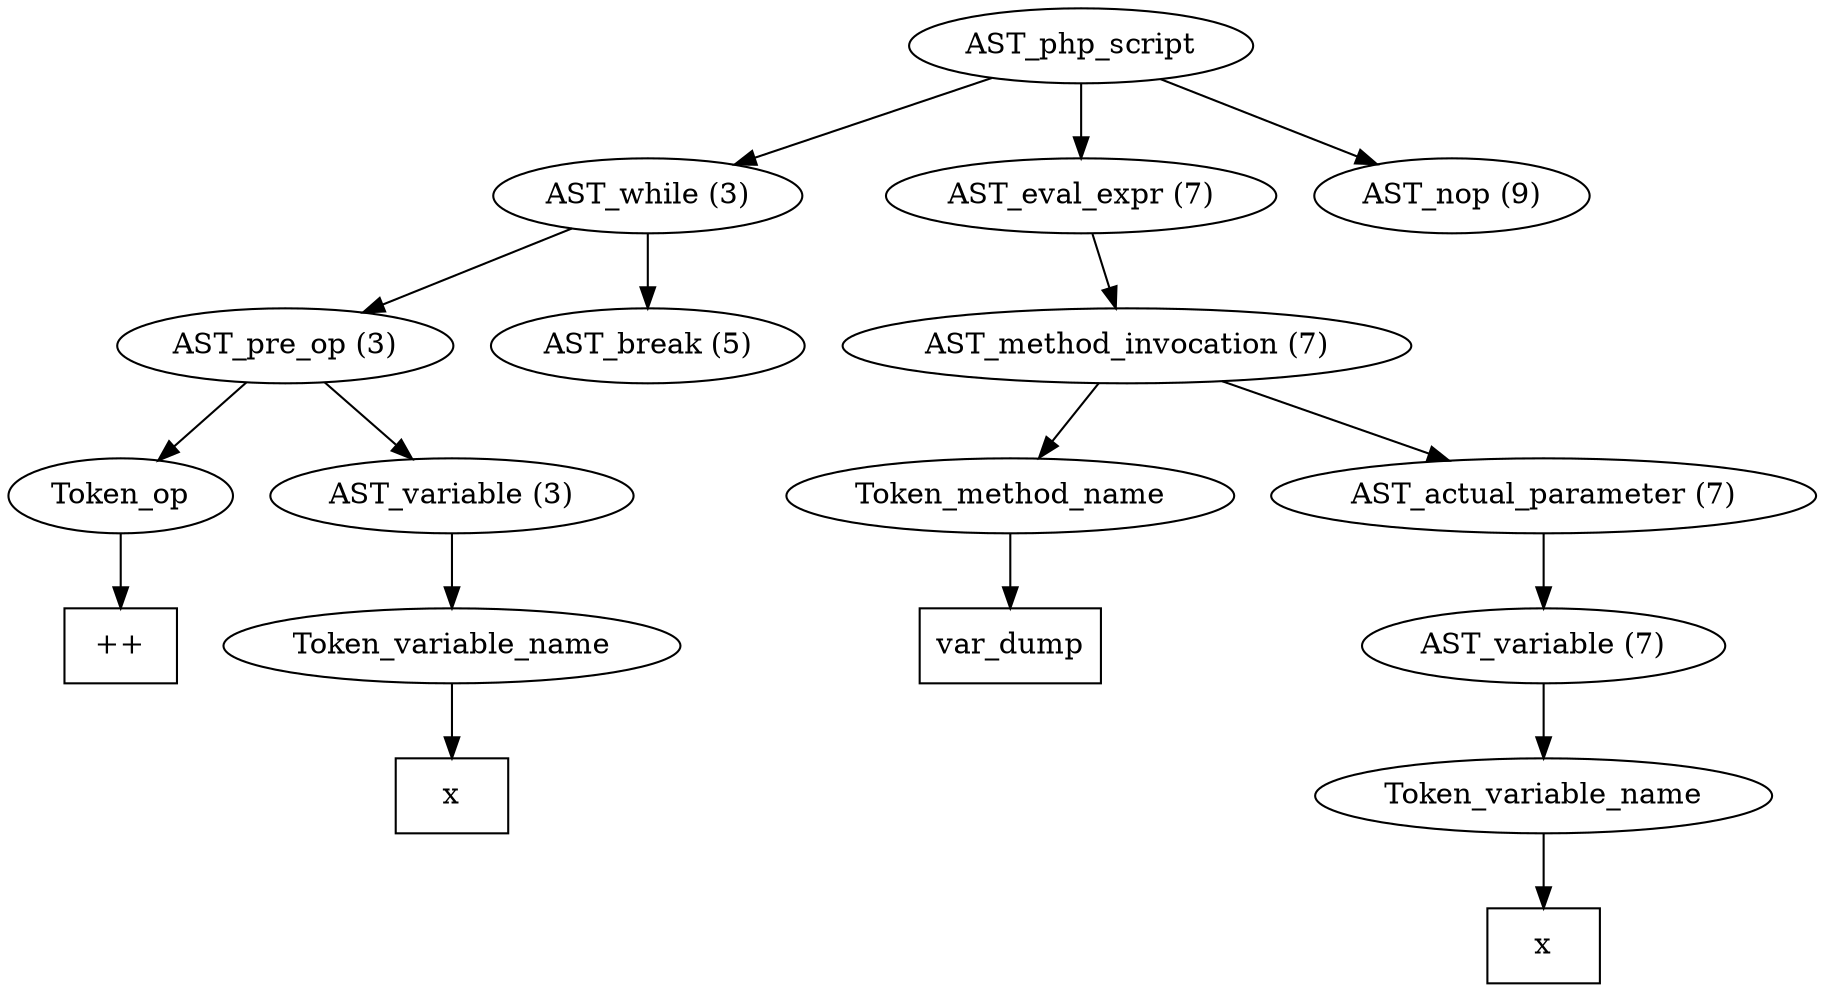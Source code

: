 /*
 * AST in dot format generated by phc -- the PHP compiler
 */

digraph AST {
node_0 [label="AST_php_script"];
node_1 [label="AST_while (3)"];
node_2 [label="AST_pre_op (3)"];
node_3 [label="Token_op"];
node_4 [label="++", shape=box]
node_3 -> node_4;
node_5 [label="AST_variable (3)"];
node_6 [label="Token_variable_name"];
node_7 [label="x", shape=box]
node_6 -> node_7;
node_5 -> node_6;
node_2 -> node_5;
node_2 -> node_3;
node_8 [label="AST_break (5)"];
node_1 -> node_8;
node_1 -> node_2;
node_9 [label="AST_eval_expr (7)"];
node_10 [label="AST_method_invocation (7)"];
node_11 [label="Token_method_name"];
node_12 [label="var_dump", shape=box]
node_11 -> node_12;
node_13 [label="AST_actual_parameter (7)"];
node_14 [label="AST_variable (7)"];
node_15 [label="Token_variable_name"];
node_16 [label="x", shape=box]
node_15 -> node_16;
node_14 -> node_15;
node_13 -> node_14;
node_10 -> node_13;
node_10 -> node_11;
node_9 -> node_10;
node_17 [label="AST_nop (9)"];
node_0 -> node_17;
node_0 -> node_9;
node_0 -> node_1;
}
